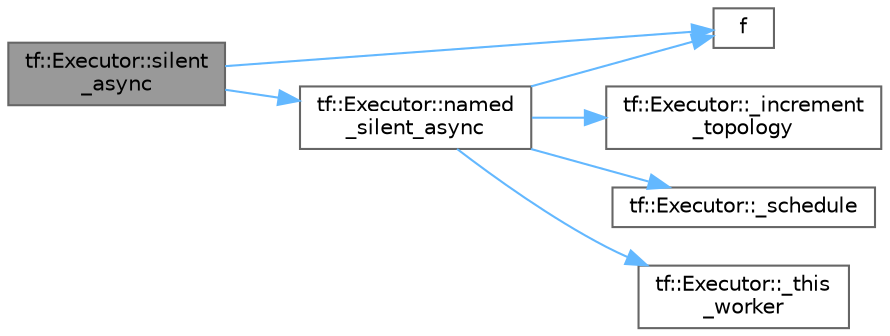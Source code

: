 digraph "tf::Executor::silent_async"
{
 // LATEX_PDF_SIZE
  bgcolor="transparent";
  edge [fontname=Helvetica,fontsize=10,labelfontname=Helvetica,labelfontsize=10];
  node [fontname=Helvetica,fontsize=10,shape=box,height=0.2,width=0.4];
  rankdir="LR";
  Node1 [id="Node000001",label="tf::Executor::silent\l_async",height=0.2,width=0.4,color="gray40", fillcolor="grey60", style="filled", fontcolor="black",tooltip="similar to tf::Executor::async but does not return a future object"];
  Node1 -> Node2 [id="edge1_Node000001_Node000002",color="steelblue1",style="solid",tooltip=" "];
  Node2 [id="Node000002",label="f",height=0.2,width=0.4,color="grey40", fillcolor="white", style="filled",URL="$cxx11__tensor__map_8cpp.html#a7f507fea02198f6cb81c86640c7b1a4e",tooltip=" "];
  Node1 -> Node3 [id="edge2_Node000001_Node000003",color="steelblue1",style="solid",tooltip=" "];
  Node3 [id="Node000003",label="tf::Executor::named\l_silent_async",height=0.2,width=0.4,color="grey40", fillcolor="white", style="filled",URL="$classtf_1_1_executor.html#a1febfaa7a99cac8466263c58fd2a7c06",tooltip="similar to tf::Executor::named_async but does not return a future object"];
  Node3 -> Node4 [id="edge3_Node000003_Node000004",color="steelblue1",style="solid",tooltip=" "];
  Node4 [id="Node000004",label="tf::Executor::_increment\l_topology",height=0.2,width=0.4,color="grey40", fillcolor="white", style="filled",URL="$classtf_1_1_executor.html#ab85dc42b3e9b18e4b975bd5e9a8c5e72",tooltip=" "];
  Node3 -> Node5 [id="edge4_Node000003_Node000005",color="steelblue1",style="solid",tooltip=" "];
  Node5 [id="Node000005",label="tf::Executor::_schedule",height=0.2,width=0.4,color="grey40", fillcolor="white", style="filled",URL="$classtf_1_1_executor.html#ab8d98f12a62d10ad6cf1a4011a4d0034",tooltip=" "];
  Node3 -> Node6 [id="edge5_Node000003_Node000006",color="steelblue1",style="solid",tooltip=" "];
  Node6 [id="Node000006",label="tf::Executor::_this\l_worker",height=0.2,width=0.4,color="grey40", fillcolor="white", style="filled",URL="$classtf_1_1_executor.html#a941f6e5e9e6141a81c750648c4802b63",tooltip=" "];
  Node3 -> Node2 [id="edge6_Node000003_Node000002",color="steelblue1",style="solid",tooltip=" "];
}
